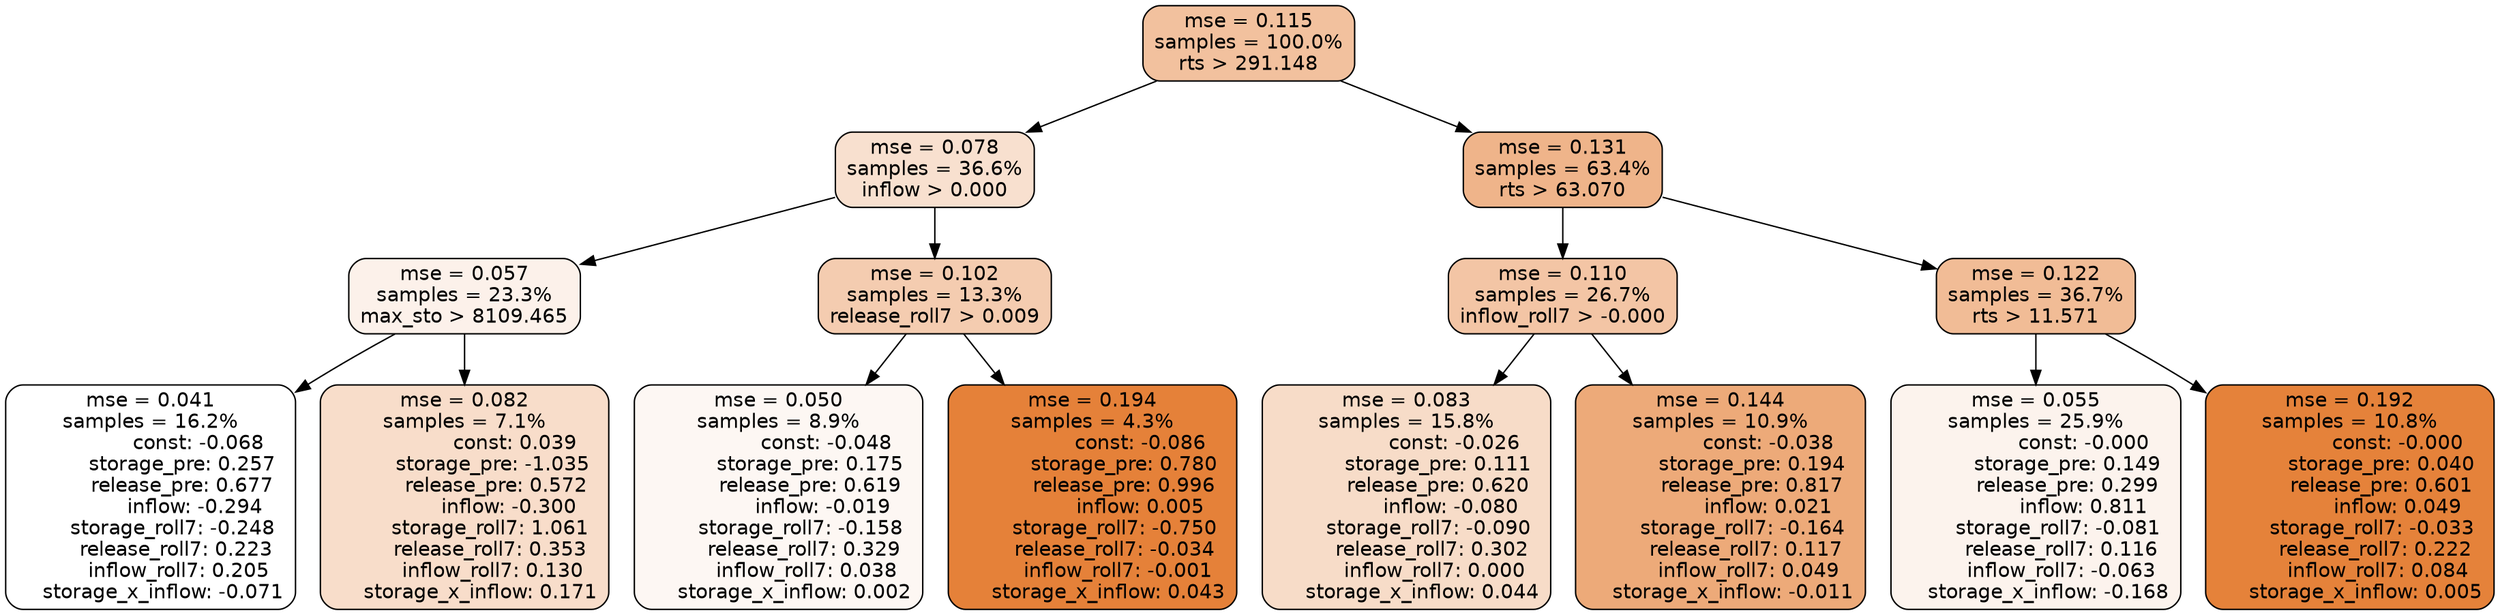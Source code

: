 digraph tree {
node [shape=rectangle, style="filled, rounded", color="black", fontname=helvetica] ;
edge [fontname=helvetica] ;
	"0" [label="mse = 0.115
samples = 100.0%
rts > 291.148", fillcolor="#f2c19e"]
	"8" [label="mse = 0.078
samples = 36.6%
inflow > 0.000", fillcolor="#f8e0cf"]
	"1" [label="mse = 0.131
samples = 63.4%
rts > 63.070", fillcolor="#efb48a"]
	"9" [label="mse = 0.057
samples = 23.3%
max_sto > 8109.465", fillcolor="#fcf1ea"]
	"12" [label="mse = 0.102
samples = 13.3%
release_roll7 > 0.009", fillcolor="#f4ccb0"]
	"5" [label="mse = 0.110
samples = 26.7%
inflow_roll7 > -0.000", fillcolor="#f3c5a5"]
	"2" [label="mse = 0.122
samples = 36.7%
rts > 11.571", fillcolor="#f1bc96"]
	"10" [label="mse = 0.041
samples = 16.2%
               const: -0.068
          storage_pre: 0.257
          release_pre: 0.677
              inflow: -0.294
       storage_roll7: -0.248
        release_roll7: 0.223
         inflow_roll7: 0.205
    storage_x_inflow: -0.071", fillcolor="#ffffff"]
	"11" [label="mse = 0.082
samples = 7.1%
                const: 0.039
         storage_pre: -1.035
          release_pre: 0.572
              inflow: -0.300
        storage_roll7: 1.061
        release_roll7: 0.353
         inflow_roll7: 0.130
     storage_x_inflow: 0.171", fillcolor="#f8ddca"]
	"13" [label="mse = 0.050
samples = 8.9%
               const: -0.048
          storage_pre: 0.175
          release_pre: 0.619
              inflow: -0.019
       storage_roll7: -0.158
        release_roll7: 0.329
         inflow_roll7: 0.038
     storage_x_inflow: 0.002", fillcolor="#fdf7f3"]
	"14" [label="mse = 0.194
samples = 4.3%
               const: -0.086
          storage_pre: 0.780
          release_pre: 0.996
               inflow: 0.005
       storage_roll7: -0.750
       release_roll7: -0.034
        inflow_roll7: -0.001
     storage_x_inflow: 0.043", fillcolor="#e58139"]
	"6" [label="mse = 0.083
samples = 15.8%
               const: -0.026
          storage_pre: 0.111
          release_pre: 0.620
              inflow: -0.080
       storage_roll7: -0.090
        release_roll7: 0.302
         inflow_roll7: 0.000
     storage_x_inflow: 0.044", fillcolor="#f7dcc8"]
	"7" [label="mse = 0.144
samples = 10.9%
               const: -0.038
          storage_pre: 0.194
          release_pre: 0.817
               inflow: 0.021
       storage_roll7: -0.164
        release_roll7: 0.117
         inflow_roll7: 0.049
    storage_x_inflow: -0.011", fillcolor="#edaa79"]
	"3" [label="mse = 0.055
samples = 25.9%
               const: -0.000
          storage_pre: 0.149
          release_pre: 0.299
               inflow: 0.811
       storage_roll7: -0.081
        release_roll7: 0.116
        inflow_roll7: -0.063
    storage_x_inflow: -0.168", fillcolor="#fcf3ed"]
	"4" [label="mse = 0.192
samples = 10.8%
               const: -0.000
          storage_pre: 0.040
          release_pre: 0.601
               inflow: 0.049
       storage_roll7: -0.033
        release_roll7: 0.222
         inflow_roll7: 0.084
     storage_x_inflow: 0.005", fillcolor="#e5823a"]

	"0" -> "1"
	"0" -> "8"
	"8" -> "9"
	"8" -> "12"
	"1" -> "2"
	"1" -> "5"
	"9" -> "10"
	"9" -> "11"
	"12" -> "13"
	"12" -> "14"
	"5" -> "6"
	"5" -> "7"
	"2" -> "3"
	"2" -> "4"
}